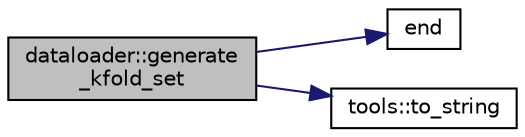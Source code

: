 digraph "dataloader::generate_kfold_set"
{
 // INTERACTIVE_SVG=YES
 // LATEX_PDF_SIZE
  edge [fontname="Helvetica",fontsize="10",labelfontname="Helvetica",labelfontsize="10"];
  node [fontname="Helvetica",fontsize="10",shape=record];
  rankdir="LR";
  Node1 [label="dataloader::generate\l_kfold_set",height=0.2,width=0.4,color="black", fillcolor="grey75", style="filled", fontcolor="black",tooltip=" "];
  Node1 -> Node2 [color="midnightblue",fontsize="10",style="solid",fontname="Helvetica"];
  Node2 [label="end",height=0.2,width=0.4,color="black", fillcolor="white", style="filled",URL="$_3name_4_8h.html#a64e9fa75beda50a9e8400ee0d4e61984",tooltip=" "];
  Node1 -> Node3 [color="midnightblue",fontsize="10",style="solid",fontname="Helvetica"];
  Node3 [label="tools::to_string",height=0.2,width=0.4,color="black", fillcolor="white", style="filled",URL="$classtools.html#afd037c109d75a9f119ec042e1ba922d9",tooltip="Converts a double value to a string with standard precision."];
}
